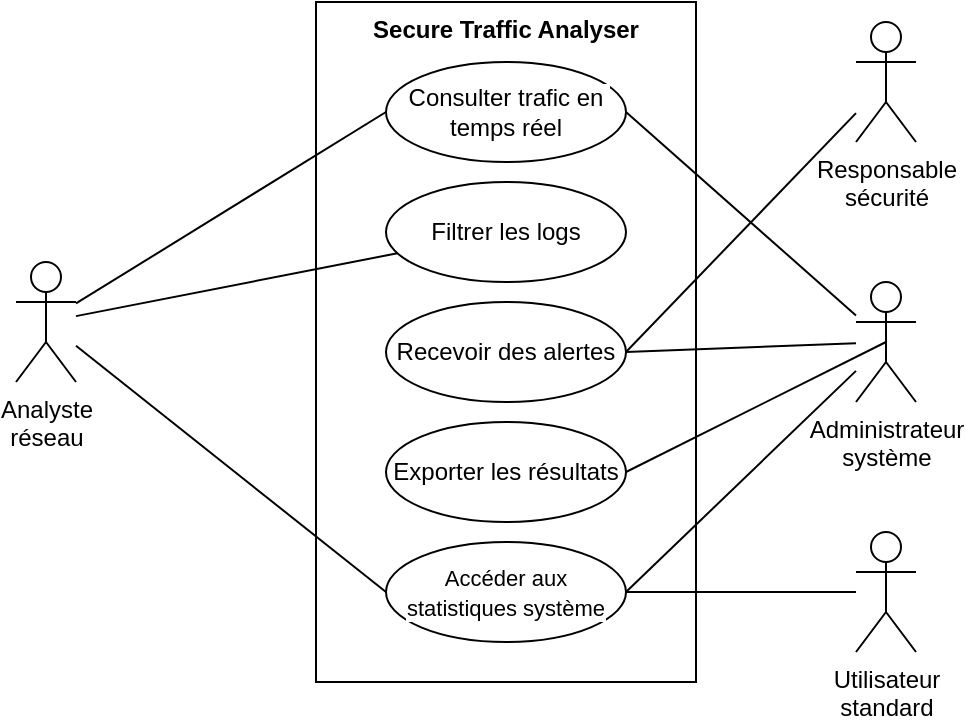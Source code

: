 <mxfile version="27.1.6">
  <diagram name="Page-1" id="qT_adrYBhqi54q90mIpr">
    <mxGraphModel dx="1042" dy="527" grid="1" gridSize="10" guides="1" tooltips="1" connect="1" arrows="1" fold="1" page="1" pageScale="1" pageWidth="827" pageHeight="1169" math="0" shadow="0">
      <root>
        <mxCell id="0" />
        <mxCell id="1" parent="0" />
        <mxCell id="8S9vRplQvPWtPSLh2pSm-16" value="&lt;span style=&quot;font-weight: 700;&quot;&gt;Secure Traffic Analyser&lt;/span&gt;" style="rounded=0;whiteSpace=wrap;html=1;verticalAlign=top;" vertex="1" parent="1">
          <mxGeometry x="280" y="50" width="190" height="340" as="geometry" />
        </mxCell>
        <mxCell id="8S9vRplQvPWtPSLh2pSm-21" style="rounded=0;orthogonalLoop=1;jettySize=auto;html=1;entryX=0;entryY=0.5;entryDx=0;entryDy=0;endArrow=none;startFill=0;" edge="1" parent="1" source="8S9vRplQvPWtPSLh2pSm-4" target="8S9vRplQvPWtPSLh2pSm-10">
          <mxGeometry relative="1" as="geometry" />
        </mxCell>
        <mxCell id="8S9vRplQvPWtPSLh2pSm-23" style="rounded=0;orthogonalLoop=1;jettySize=auto;html=1;endArrow=none;startFill=0;" edge="1" parent="1" source="8S9vRplQvPWtPSLh2pSm-4" target="8S9vRplQvPWtPSLh2pSm-12">
          <mxGeometry relative="1" as="geometry" />
        </mxCell>
        <mxCell id="8S9vRplQvPWtPSLh2pSm-24" style="rounded=0;orthogonalLoop=1;jettySize=auto;html=1;entryX=0;entryY=0.5;entryDx=0;entryDy=0;endArrow=none;startFill=0;" edge="1" parent="1" source="8S9vRplQvPWtPSLh2pSm-4" target="8S9vRplQvPWtPSLh2pSm-11">
          <mxGeometry relative="1" as="geometry" />
        </mxCell>
        <mxCell id="8S9vRplQvPWtPSLh2pSm-4" value="&lt;span style=&quot;font-family: Aptos, Aptos_EmbeddedFont, Aptos_MSFontService, sans-serif; font-variant-ligatures: none; text-align: justify; white-space: pre-wrap; background-color: rgb(255, 255, 255);&quot;&gt;&lt;font style=&quot;font-size: 12px;&quot;&gt;Analyste réseau&lt;/font&gt;&lt;/span&gt;" style="shape=umlActor;verticalLabelPosition=bottom;verticalAlign=top;html=1;outlineConnect=0;" vertex="1" parent="1">
          <mxGeometry x="130" y="180" width="30" height="60" as="geometry" />
        </mxCell>
        <mxCell id="8S9vRplQvPWtPSLh2pSm-27" style="rounded=0;orthogonalLoop=1;jettySize=auto;html=1;entryX=1;entryY=0.5;entryDx=0;entryDy=0;endArrow=none;startFill=0;" edge="1" parent="1" source="8S9vRplQvPWtPSLh2pSm-5" target="8S9vRplQvPWtPSLh2pSm-14">
          <mxGeometry relative="1" as="geometry" />
        </mxCell>
        <mxCell id="8S9vRplQvPWtPSLh2pSm-28" style="rounded=0;orthogonalLoop=1;jettySize=auto;html=1;exitX=0.5;exitY=0.5;exitDx=0;exitDy=0;exitPerimeter=0;entryX=1;entryY=0.5;entryDx=0;entryDy=0;endArrow=none;startFill=0;" edge="1" parent="1" source="8S9vRplQvPWtPSLh2pSm-5" target="8S9vRplQvPWtPSLh2pSm-13">
          <mxGeometry relative="1" as="geometry" />
        </mxCell>
        <mxCell id="8S9vRplQvPWtPSLh2pSm-29" style="rounded=0;orthogonalLoop=1;jettySize=auto;html=1;entryX=1;entryY=0.5;entryDx=0;entryDy=0;endArrow=none;startFill=0;" edge="1" parent="1" source="8S9vRplQvPWtPSLh2pSm-5" target="8S9vRplQvPWtPSLh2pSm-11">
          <mxGeometry relative="1" as="geometry" />
        </mxCell>
        <mxCell id="8S9vRplQvPWtPSLh2pSm-31" style="rounded=0;orthogonalLoop=1;jettySize=auto;html=1;entryX=1;entryY=0.5;entryDx=0;entryDy=0;endArrow=none;startFill=0;" edge="1" parent="1" source="8S9vRplQvPWtPSLh2pSm-5" target="8S9vRplQvPWtPSLh2pSm-10">
          <mxGeometry relative="1" as="geometry" />
        </mxCell>
        <mxCell id="8S9vRplQvPWtPSLh2pSm-5" value="&lt;span style=&quot;font-family: Aptos, Aptos_EmbeddedFont, Aptos_MSFontService, sans-serif; font-variant-ligatures: none; text-align: justify; white-space: pre-wrap; background-color: rgb(255, 255, 255);&quot;&gt;&lt;font style=&quot;font-size: 12px;&quot;&gt;Administrateur système&lt;/font&gt;&lt;/span&gt;" style="shape=umlActor;verticalLabelPosition=bottom;verticalAlign=top;html=1;outlineConnect=0;" vertex="1" parent="1">
          <mxGeometry x="550" y="190" width="30" height="60" as="geometry" />
        </mxCell>
        <mxCell id="8S9vRplQvPWtPSLh2pSm-32" style="rounded=0;orthogonalLoop=1;jettySize=auto;html=1;entryX=1;entryY=0.5;entryDx=0;entryDy=0;endArrow=none;startFill=0;" edge="1" parent="1" source="8S9vRplQvPWtPSLh2pSm-6" target="8S9vRplQvPWtPSLh2pSm-14">
          <mxGeometry relative="1" as="geometry" />
        </mxCell>
        <mxCell id="8S9vRplQvPWtPSLh2pSm-6" value="&lt;span style=&quot;font-family: Aptos, Aptos_EmbeddedFont, Aptos_MSFontService, sans-serif; font-variant-ligatures: none; text-align: justify; white-space: pre-wrap; background-color: rgb(255, 255, 255);&quot;&gt;&lt;font style=&quot;font-size: 12px;&quot;&gt;Responsable sécurité&lt;/font&gt;&lt;/span&gt;" style="shape=umlActor;verticalLabelPosition=bottom;verticalAlign=top;html=1;outlineConnect=0;" vertex="1" parent="1">
          <mxGeometry x="550" y="60" width="30" height="60" as="geometry" />
        </mxCell>
        <mxCell id="8S9vRplQvPWtPSLh2pSm-26" style="rounded=0;orthogonalLoop=1;jettySize=auto;html=1;entryX=1;entryY=0.5;entryDx=0;entryDy=0;endArrow=none;startFill=0;" edge="1" parent="1" source="8S9vRplQvPWtPSLh2pSm-7" target="8S9vRplQvPWtPSLh2pSm-11">
          <mxGeometry relative="1" as="geometry" />
        </mxCell>
        <mxCell id="8S9vRplQvPWtPSLh2pSm-7" value="&lt;span style=&quot;font-family: Aptos, Aptos_EmbeddedFont, Aptos_MSFontService, sans-serif; font-variant-ligatures: none; text-align: justify; white-space: pre-wrap; background-color: rgb(255, 255, 255);&quot;&gt;&lt;font style=&quot;font-size: 12px;&quot;&gt;Utilisateur standard&lt;/font&gt;&lt;/span&gt;" style="shape=umlActor;verticalLabelPosition=bottom;verticalAlign=top;html=1;outlineConnect=0;" vertex="1" parent="1">
          <mxGeometry x="550" y="315" width="30" height="60" as="geometry" />
        </mxCell>
        <mxCell id="8S9vRplQvPWtPSLh2pSm-10" value="&lt;span style=&quot;font-family: Aptos, Aptos_EmbeddedFont, Aptos_MSFontService, sans-serif; font-variant-ligatures: none; text-align: justify; white-space-collapse: preserve; background-color: rgb(255, 255, 255);&quot;&gt;&lt;font style=&quot;font-size: 12px;&quot;&gt;Consulter trafic en temps réel&lt;/font&gt;&lt;/span&gt;" style="ellipse;whiteSpace=wrap;html=1;" vertex="1" parent="1">
          <mxGeometry x="315" y="80" width="120" height="50" as="geometry" />
        </mxCell>
        <mxCell id="8S9vRplQvPWtPSLh2pSm-11" value="&lt;span style=&quot;font-family: Aptos, Aptos_EmbeddedFont, Aptos_MSFontService, sans-serif; font-variant-ligatures: none; text-align: justify; white-space-collapse: preserve; background-color: rgb(255, 255, 255);&quot;&gt;&lt;font style=&quot;font-size: 11px;&quot;&gt;Accéder aux statistiques système&lt;/font&gt;&lt;/span&gt;" style="ellipse;whiteSpace=wrap;html=1;" vertex="1" parent="1">
          <mxGeometry x="315" y="320" width="120" height="50" as="geometry" />
        </mxCell>
        <mxCell id="8S9vRplQvPWtPSLh2pSm-12" value="&lt;span style=&quot;font-family: Aptos, Aptos_EmbeddedFont, Aptos_MSFontService, sans-serif; font-variant-ligatures: none; text-align: justify; white-space-collapse: preserve; background-color: rgb(255, 255, 255);&quot;&gt;&lt;font style=&quot;font-size: 12px;&quot;&gt;Filtrer les logs&lt;/font&gt;&lt;/span&gt;" style="ellipse;whiteSpace=wrap;html=1;" vertex="1" parent="1">
          <mxGeometry x="315" y="140" width="120" height="50" as="geometry" />
        </mxCell>
        <mxCell id="8S9vRplQvPWtPSLh2pSm-13" value="&lt;span style=&quot;font-family: Aptos, Aptos_EmbeddedFont, Aptos_MSFontService, sans-serif; font-variant-ligatures: none; text-align: justify; white-space-collapse: preserve; background-color: rgb(255, 255, 255);&quot;&gt;&lt;font style=&quot;font-size: 12px;&quot;&gt;Exporter les résultats&lt;/font&gt;&lt;/span&gt;" style="ellipse;whiteSpace=wrap;html=1;" vertex="1" parent="1">
          <mxGeometry x="315" y="260" width="120" height="50" as="geometry" />
        </mxCell>
        <mxCell id="8S9vRplQvPWtPSLh2pSm-14" value="&lt;span style=&quot;font-family: Aptos, Aptos_EmbeddedFont, Aptos_MSFontService, sans-serif; font-variant-ligatures: none; text-align: justify; white-space-collapse: preserve; background-color: rgb(255, 255, 255);&quot;&gt;&lt;font style=&quot;font-size: 12px;&quot;&gt;Recevoir des alertes&lt;/font&gt;&lt;/span&gt;" style="ellipse;whiteSpace=wrap;html=1;" vertex="1" parent="1">
          <mxGeometry x="315" y="200" width="120" height="50" as="geometry" />
        </mxCell>
      </root>
    </mxGraphModel>
  </diagram>
</mxfile>
